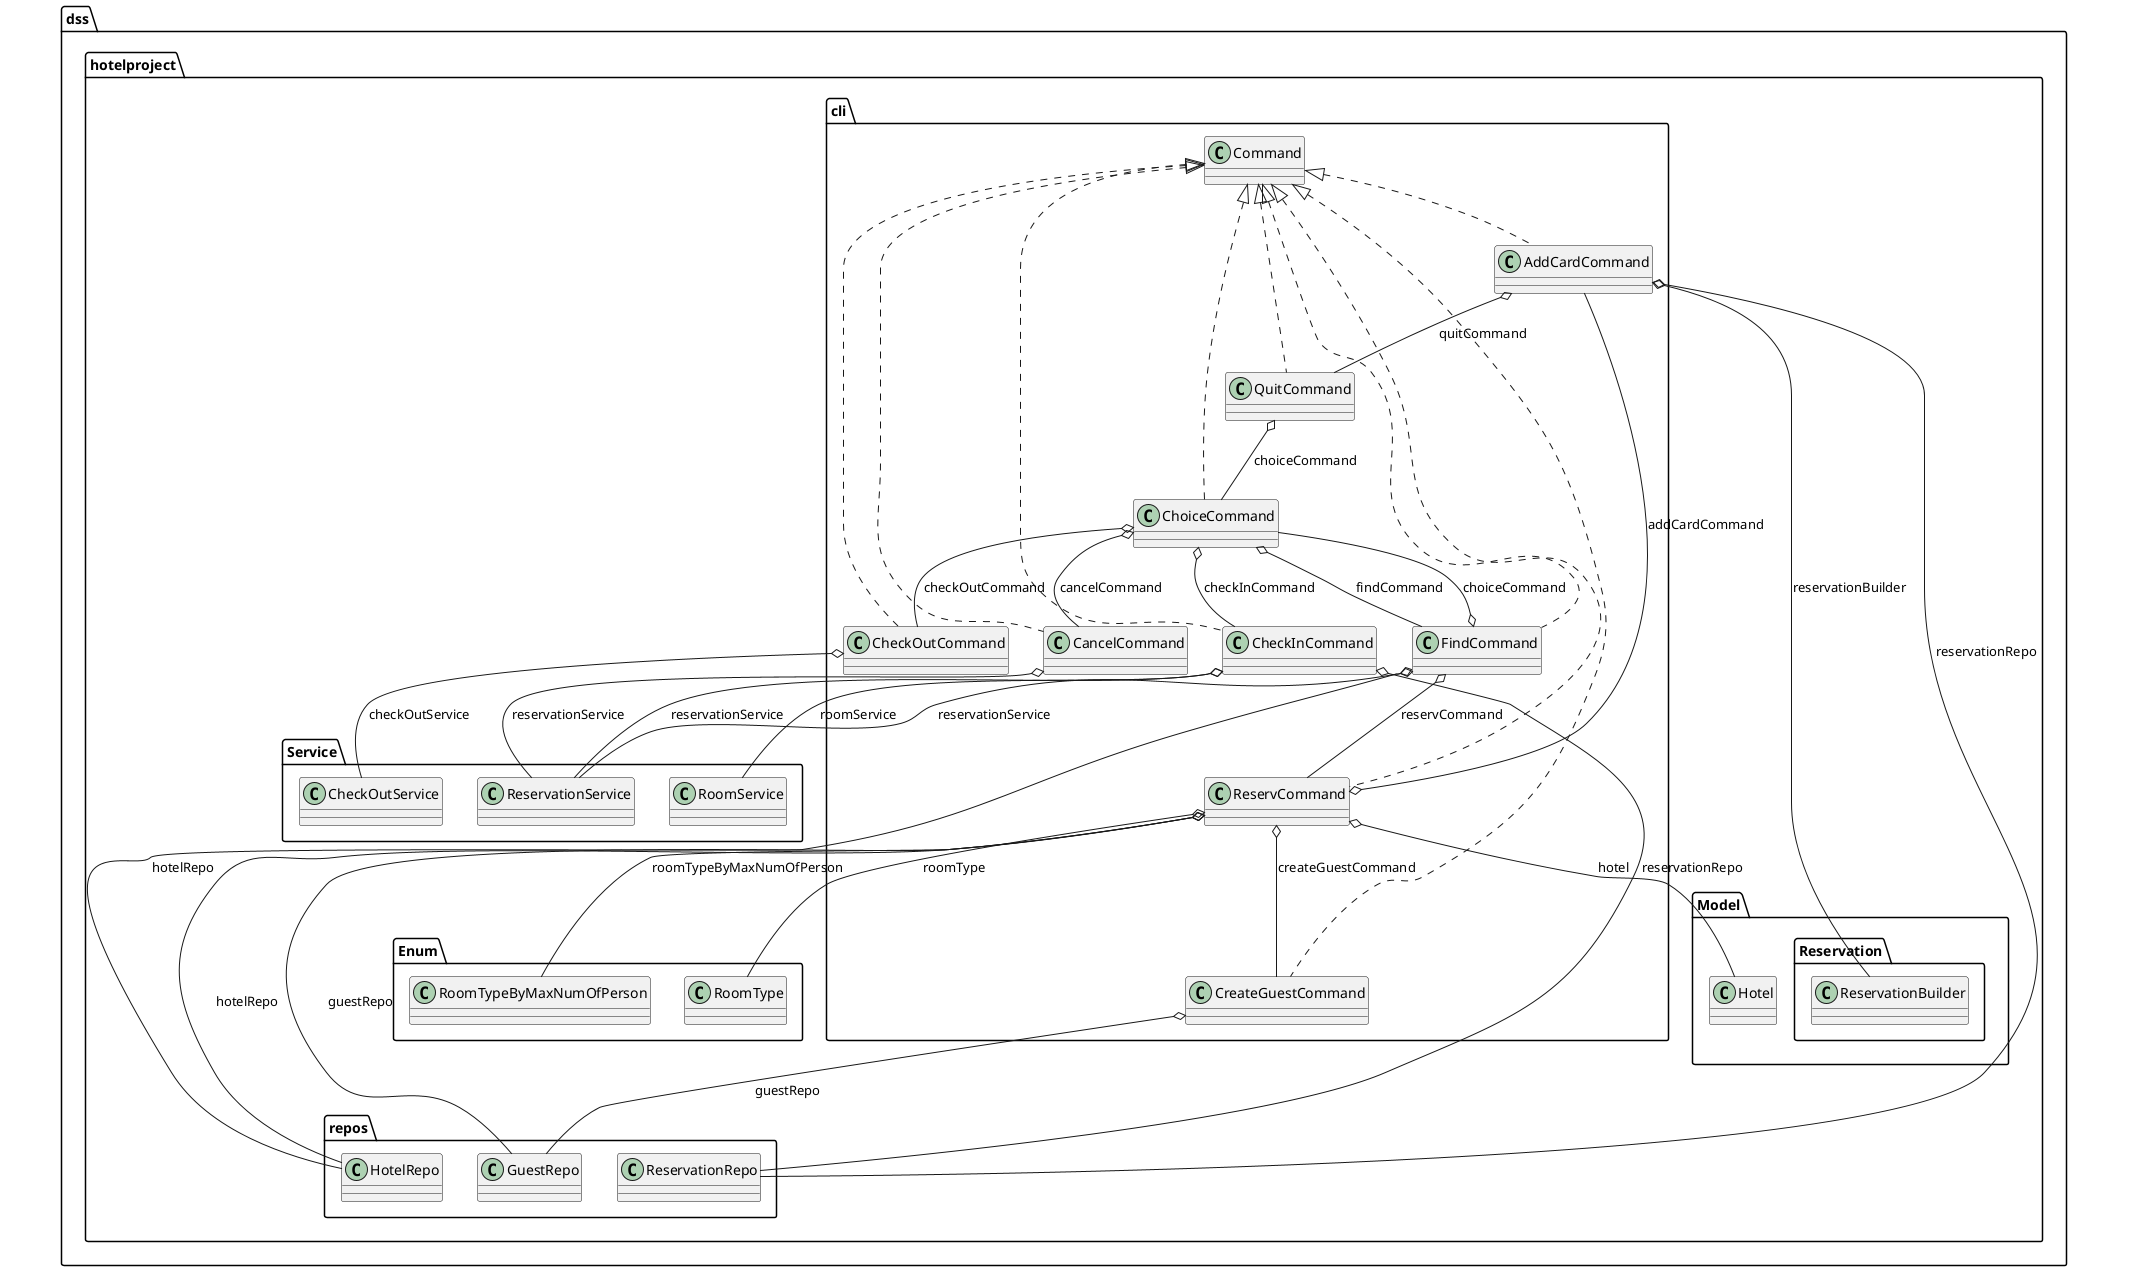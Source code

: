 @startuml

dss.hotelproject.cli.AddCardCommand .up.|> dss.hotelproject.cli.Command
  dss.hotelproject.cli.AddCardCommand o-- dss.hotelproject.cli.QuitCommand : quitCommand
  dss.hotelproject.cli.AddCardCommand o-- dss.hotelproject.Model.Reservation.ReservationBuilder : reservationBuilder
  dss.hotelproject.cli.AddCardCommand o-- dss.hotelproject.repos.ReservationRepo : reservationRepo
  dss.hotelproject.cli.CancelCommand .up.|> dss.hotelproject.cli.Command
  dss.hotelproject.cli.CancelCommand o-- dss.hotelproject.Service.ReservationService : reservationService
  dss.hotelproject.cli.CheckInCommand .up.|> dss.hotelproject.cli.Command
  dss.hotelproject.cli.CheckInCommand o-- dss.hotelproject.repos.ReservationRepo : reservationRepo
  dss.hotelproject.cli.CheckInCommand o-- dss.hotelproject.Service.ReservationService : reservationService
  dss.hotelproject.cli.CheckInCommand o-- dss.hotelproject.Service.RoomService : roomService
  dss.hotelproject.cli.CheckOutCommand .up.|> dss.hotelproject.cli.Command
  dss.hotelproject.cli.CheckOutCommand o-- dss.hotelproject.Service.CheckOutService : checkOutService
  dss.hotelproject.cli.ChoiceCommand .up.|> dss.hotelproject.cli.Command
  dss.hotelproject.cli.ChoiceCommand o-- dss.hotelproject.cli.CancelCommand : cancelCommand
  dss.hotelproject.cli.ChoiceCommand o-- dss.hotelproject.cli.CheckInCommand : checkInCommand
  dss.hotelproject.cli.ChoiceCommand o-- dss.hotelproject.cli.CheckOutCommand : checkOutCommand
  dss.hotelproject.cli.ChoiceCommand o-- dss.hotelproject.cli.FindCommand : findCommand
  dss.hotelproject.cli.CreateGuestCommand .up.|> dss.hotelproject.cli.Command
  dss.hotelproject.cli.CreateGuestCommand o-- dss.hotelproject.repos.GuestRepo : guestRepo
  dss.hotelproject.cli.FindCommand .up.|> dss.hotelproject.cli.Command
  dss.hotelproject.cli.FindCommand o-- dss.hotelproject.cli.ChoiceCommand : choiceCommand
  dss.hotelproject.cli.FindCommand o-- dss.hotelproject.repos.HotelRepo : hotelRepo
  dss.hotelproject.cli.FindCommand o-- dss.hotelproject.cli.ReservCommand : reservCommand
  dss.hotelproject.cli.FindCommand o-- dss.hotelproject.Service.ReservationService : reservationService
  dss.hotelproject.cli.QuitCommand .up.|> dss.hotelproject.cli.Command
  dss.hotelproject.cli.QuitCommand o-- dss.hotelproject.cli.ChoiceCommand : choiceCommand
  dss.hotelproject.cli.ReservCommand .up.|> dss.hotelproject.cli.Command
  dss.hotelproject.cli.ReservCommand o-- dss.hotelproject.repos.HotelRepo : hotelRepo
  dss.hotelproject.cli.ReservCommand o-- dss.hotelproject.cli.AddCardCommand : addCardCommand
  dss.hotelproject.cli.ReservCommand o-- dss.hotelproject.cli.CreateGuestCommand : createGuestCommand
  dss.hotelproject.cli.ReservCommand o-- dss.hotelproject.repos.GuestRepo : guestRepo
  dss.hotelproject.cli.ReservCommand o-- dss.hotelproject.Model.Hotel : hotel
  dss.hotelproject.cli.ReservCommand o-- dss.hotelproject.Enum.RoomType : roomType
  dss.hotelproject.cli.ReservCommand o-- dss.hotelproject.Enum.RoomTypeByMaxNumOfPerson : roomTypeByMaxNumOfPerson

@enduml